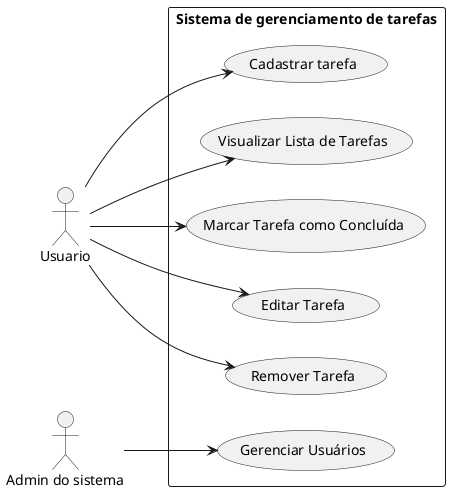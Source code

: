@startuml Jornada de Maria

left to right direction

actor "Usuario" as usuario
actor "Admin do sistema" as admin

rectangle "Sistema de gerenciamento de tarefas" {
    usuario --> (Cadastrar tarefa)
    usuario --> (Visualizar Lista de Tarefas)
    usuario --> (Marcar Tarefa como Concluída)
    usuario --> (Editar Tarefa)
    usuario --> (Remover Tarefa)
    admin --> (Gerenciar Usuários)
}

@enduml
